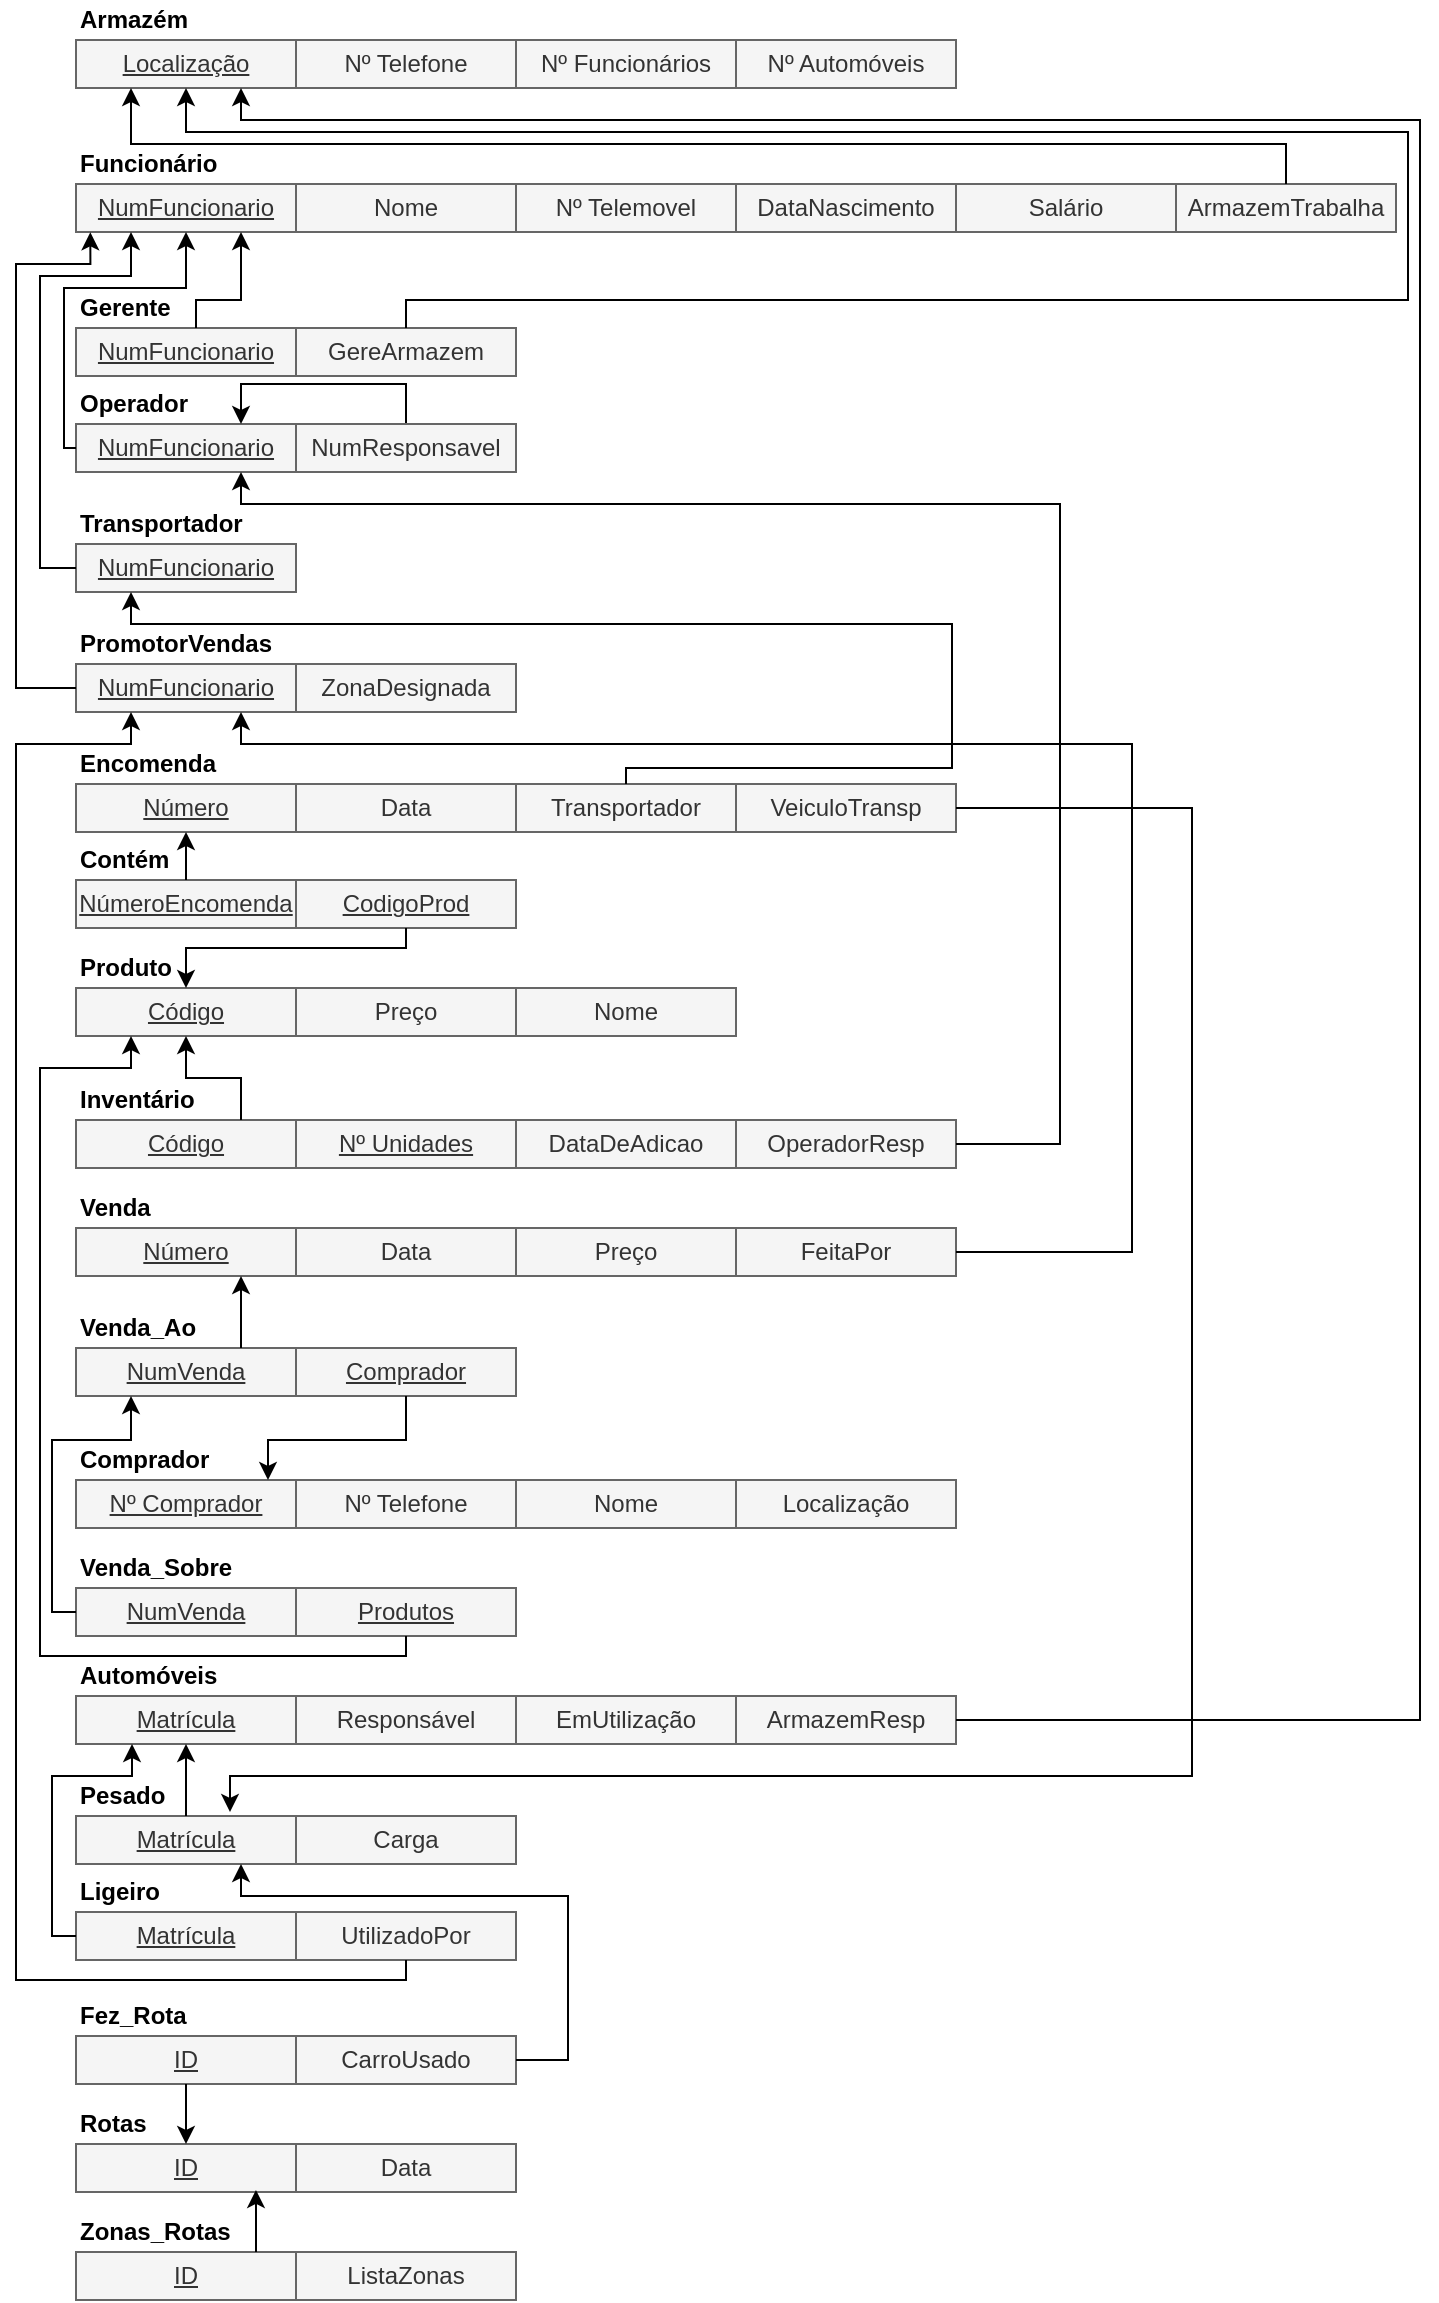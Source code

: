 <mxfile version="14.7.3" type="google"><diagram id="R2lEEEUBdFMjLlhIrx00" name="Page-1"><mxGraphModel dx="942" dy="621" grid="1" gridSize="6" guides="1" tooltips="1" connect="1" arrows="1" fold="1" page="0" pageScale="1" pageWidth="850" pageHeight="1100" math="0" shadow="0" extFonts="Permanent Marker^https://fonts.googleapis.com/css?family=Permanent+Marker"><root><mxCell id="0"/><mxCell id="1" parent="0"/><mxCell id="T2zX406SlojLIvsWIG-n-7" value="" style="group" parent="1" vertex="1" connectable="0"><mxGeometry x="96" y="864" width="440" height="44" as="geometry"/></mxCell><mxCell id="T2zX406SlojLIvsWIG-n-8" value="Matrícula" style="rounded=0;whiteSpace=wrap;html=1;fillColor=#f5f5f5;strokeColor=#666666;fontColor=#333333;fontStyle=4" parent="T2zX406SlojLIvsWIG-n-7" vertex="1"><mxGeometry y="20" width="110" height="24" as="geometry"/></mxCell><mxCell id="T2zX406SlojLIvsWIG-n-9" value="Responsável" style="rounded=0;whiteSpace=wrap;html=1;fillColor=#f5f5f5;strokeColor=#666666;fontColor=#333333;fontStyle=0" parent="T2zX406SlojLIvsWIG-n-7" vertex="1"><mxGeometry x="110" y="20" width="110" height="24" as="geometry"/></mxCell><mxCell id="T2zX406SlojLIvsWIG-n-10" value="EmUtilização" style="rounded=0;whiteSpace=wrap;html=1;fillColor=#f5f5f5;strokeColor=#666666;fontColor=#333333;" parent="T2zX406SlojLIvsWIG-n-7" vertex="1"><mxGeometry x="220" y="20" width="110" height="24" as="geometry"/></mxCell><mxCell id="T2zX406SlojLIvsWIG-n-12" value="Automóveis" style="text;html=1;align=left;verticalAlign=middle;resizable=0;points=[];autosize=1;strokeColor=none;fontStyle=1;labelPosition=center;verticalLabelPosition=middle;" parent="T2zX406SlojLIvsWIG-n-7" vertex="1"><mxGeometry y="-2" width="84" height="24" as="geometry"/></mxCell><mxCell id="QAeHnSGPJ7R-2arT-H4o-29" value="ArmazemResp" style="rounded=0;whiteSpace=wrap;html=1;fillColor=#f5f5f5;strokeColor=#666666;fontColor=#333333;" parent="T2zX406SlojLIvsWIG-n-7" vertex="1"><mxGeometry x="330" y="20" width="110" height="24" as="geometry"/></mxCell><mxCell id="T2zX406SlojLIvsWIG-n-13" value="" style="group" parent="1" vertex="1" connectable="0"><mxGeometry x="96" y="630" width="440" height="44" as="geometry"/></mxCell><mxCell id="T2zX406SlojLIvsWIG-n-14" value="Número" style="rounded=0;whiteSpace=wrap;html=1;fillColor=#f5f5f5;strokeColor=#666666;fontColor=#333333;fontStyle=4" parent="T2zX406SlojLIvsWIG-n-13" vertex="1"><mxGeometry y="20" width="110" height="24" as="geometry"/></mxCell><mxCell id="T2zX406SlojLIvsWIG-n-15" value="Data" style="rounded=0;whiteSpace=wrap;html=1;fillColor=#f5f5f5;strokeColor=#666666;fontColor=#333333;" parent="T2zX406SlojLIvsWIG-n-13" vertex="1"><mxGeometry x="110" y="20" width="110" height="24" as="geometry"/></mxCell><mxCell id="T2zX406SlojLIvsWIG-n-16" value="Preço" style="rounded=0;whiteSpace=wrap;html=1;fillColor=#f5f5f5;strokeColor=#666666;fontColor=#333333;" parent="T2zX406SlojLIvsWIG-n-13" vertex="1"><mxGeometry x="220" y="20" width="110" height="24" as="geometry"/></mxCell><mxCell id="T2zX406SlojLIvsWIG-n-18" value="Venda" style="text;html=1;align=left;verticalAlign=middle;resizable=0;points=[];autosize=1;strokeColor=none;fontStyle=1;labelPosition=center;verticalLabelPosition=middle;" parent="T2zX406SlojLIvsWIG-n-13" vertex="1"><mxGeometry y="-2" width="54" height="24" as="geometry"/></mxCell><mxCell id="QAeHnSGPJ7R-2arT-H4o-71" value="FeitaPor" style="rounded=0;whiteSpace=wrap;html=1;fillColor=#f5f5f5;strokeColor=#666666;fontColor=#333333;" parent="T2zX406SlojLIvsWIG-n-13" vertex="1"><mxGeometry x="330" y="20" width="110" height="24" as="geometry"/></mxCell><mxCell id="T2zX406SlojLIvsWIG-n-19" value="" style="group" parent="1" vertex="1" connectable="0"><mxGeometry x="96" y="756" width="440" height="44" as="geometry"/></mxCell><mxCell id="T2zX406SlojLIvsWIG-n-20" value="Nº Comprador" style="rounded=0;whiteSpace=wrap;html=1;fillColor=#f5f5f5;strokeColor=#666666;fontColor=#333333;fontStyle=4" parent="T2zX406SlojLIvsWIG-n-19" vertex="1"><mxGeometry y="20" width="110" height="24" as="geometry"/></mxCell><mxCell id="T2zX406SlojLIvsWIG-n-21" value="Nº Telefone" style="rounded=0;whiteSpace=wrap;html=1;fillColor=#f5f5f5;strokeColor=#666666;fontColor=#333333;" parent="T2zX406SlojLIvsWIG-n-19" vertex="1"><mxGeometry x="110" y="20" width="110" height="24" as="geometry"/></mxCell><mxCell id="T2zX406SlojLIvsWIG-n-22" value="Nome" style="rounded=0;whiteSpace=wrap;html=1;fillColor=#f5f5f5;strokeColor=#666666;fontColor=#333333;" parent="T2zX406SlojLIvsWIG-n-19" vertex="1"><mxGeometry x="220" y="20" width="110" height="24" as="geometry"/></mxCell><mxCell id="T2zX406SlojLIvsWIG-n-23" value="Localização" style="rounded=0;whiteSpace=wrap;html=1;fillColor=#f5f5f5;strokeColor=#666666;fontColor=#333333;" parent="T2zX406SlojLIvsWIG-n-19" vertex="1"><mxGeometry x="330" y="20" width="110" height="24" as="geometry"/></mxCell><mxCell id="T2zX406SlojLIvsWIG-n-24" value="Comprador" style="text;html=1;align=left;verticalAlign=middle;resizable=0;points=[];autosize=1;strokeColor=none;fontStyle=1;labelPosition=center;verticalLabelPosition=middle;" parent="T2zX406SlojLIvsWIG-n-19" vertex="1"><mxGeometry y="-2" width="78" height="24" as="geometry"/></mxCell><mxCell id="T2zX406SlojLIvsWIG-n-25" value="" style="group" parent="1" vertex="1" connectable="0"><mxGeometry x="96" y="510" width="440" height="44" as="geometry"/></mxCell><mxCell id="T2zX406SlojLIvsWIG-n-26" value="Código" style="rounded=0;whiteSpace=wrap;html=1;fillColor=#f5f5f5;strokeColor=#666666;fontColor=#333333;fontStyle=4" parent="T2zX406SlojLIvsWIG-n-25" vertex="1"><mxGeometry y="20" width="110" height="24" as="geometry"/></mxCell><mxCell id="T2zX406SlojLIvsWIG-n-27" value="Preço" style="rounded=0;whiteSpace=wrap;html=1;fillColor=#f5f5f5;strokeColor=#666666;fontColor=#333333;" parent="T2zX406SlojLIvsWIG-n-25" vertex="1"><mxGeometry x="110" y="20" width="110" height="24" as="geometry"/></mxCell><mxCell id="T2zX406SlojLIvsWIG-n-28" value="Nome" style="rounded=0;whiteSpace=wrap;html=1;fillColor=#f5f5f5;strokeColor=#666666;fontColor=#333333;" parent="T2zX406SlojLIvsWIG-n-25" vertex="1"><mxGeometry x="220" y="20" width="110" height="24" as="geometry"/></mxCell><mxCell id="T2zX406SlojLIvsWIG-n-30" value="Produto" style="text;html=1;align=left;verticalAlign=middle;resizable=0;points=[];autosize=1;strokeColor=none;fontStyle=1;labelPosition=center;verticalLabelPosition=middle;" parent="T2zX406SlojLIvsWIG-n-25" vertex="1"><mxGeometry y="-2" width="60" height="24" as="geometry"/></mxCell><mxCell id="T2zX406SlojLIvsWIG-n-31" value="" style="group" parent="1" vertex="1" connectable="0"><mxGeometry x="96" y="576" width="440" height="44" as="geometry"/></mxCell><mxCell id="T2zX406SlojLIvsWIG-n-32" value="Código" style="rounded=0;whiteSpace=wrap;html=1;fillColor=#f5f5f5;strokeColor=#666666;fontColor=#333333;fontStyle=4" parent="T2zX406SlojLIvsWIG-n-31" vertex="1"><mxGeometry y="20" width="110" height="24" as="geometry"/></mxCell><mxCell id="T2zX406SlojLIvsWIG-n-33" value="Nº Unidades" style="rounded=0;whiteSpace=wrap;html=1;fillColor=#f5f5f5;strokeColor=#666666;fontColor=#333333;fontStyle=4" parent="T2zX406SlojLIvsWIG-n-31" vertex="1"><mxGeometry x="110" y="20" width="110" height="24" as="geometry"/></mxCell><mxCell id="T2zX406SlojLIvsWIG-n-34" value="DataDeAdicao" style="rounded=0;whiteSpace=wrap;html=1;fillColor=#f5f5f5;strokeColor=#666666;fontColor=#333333;" parent="T2zX406SlojLIvsWIG-n-31" vertex="1"><mxGeometry x="220" y="20" width="110" height="24" as="geometry"/></mxCell><mxCell id="T2zX406SlojLIvsWIG-n-36" value="Inventário" style="text;html=1;align=left;verticalAlign=middle;resizable=0;points=[];autosize=1;strokeColor=none;fontStyle=1;labelPosition=center;verticalLabelPosition=middle;" parent="T2zX406SlojLIvsWIG-n-31" vertex="1"><mxGeometry y="-2" width="72" height="24" as="geometry"/></mxCell><mxCell id="QAeHnSGPJ7R-2arT-H4o-66" value="OperadorResp" style="rounded=0;whiteSpace=wrap;html=1;fillColor=#f5f5f5;strokeColor=#666666;fontColor=#333333;" parent="T2zX406SlojLIvsWIG-n-31" vertex="1"><mxGeometry x="330" y="20" width="110" height="24" as="geometry"/></mxCell><mxCell id="T2zX406SlojLIvsWIG-n-37" value="" style="group" parent="1" vertex="1" connectable="0"><mxGeometry x="96" y="408" width="440" height="44" as="geometry"/></mxCell><mxCell id="QAeHnSGPJ7R-2arT-H4o-102" value="" style="group" parent="T2zX406SlojLIvsWIG-n-37" vertex="1" connectable="0"><mxGeometry y="-2" width="440" height="46" as="geometry"/></mxCell><mxCell id="T2zX406SlojLIvsWIG-n-38" value="Número" style="rounded=0;whiteSpace=wrap;html=1;fillColor=#f5f5f5;strokeColor=#666666;fontColor=#333333;fontStyle=4" parent="QAeHnSGPJ7R-2arT-H4o-102" vertex="1"><mxGeometry y="22" width="110" height="24" as="geometry"/></mxCell><mxCell id="T2zX406SlojLIvsWIG-n-39" value="Data" style="rounded=0;whiteSpace=wrap;html=1;fillColor=#f5f5f5;strokeColor=#666666;fontColor=#333333;" parent="QAeHnSGPJ7R-2arT-H4o-102" vertex="1"><mxGeometry x="110" y="22" width="110" height="24" as="geometry"/></mxCell><mxCell id="T2zX406SlojLIvsWIG-n-42" value="Encomenda" style="text;html=1;align=left;verticalAlign=middle;resizable=0;points=[];autosize=1;strokeColor=none;fontStyle=1;labelPosition=center;verticalLabelPosition=middle;" parent="QAeHnSGPJ7R-2arT-H4o-102" vertex="1"><mxGeometry width="84" height="24" as="geometry"/></mxCell><mxCell id="QAeHnSGPJ7R-2arT-H4o-53" value="Transportador" style="rounded=0;whiteSpace=wrap;html=1;fillColor=#f5f5f5;strokeColor=#666666;fontColor=#333333;" parent="QAeHnSGPJ7R-2arT-H4o-102" vertex="1"><mxGeometry x="220" y="22" width="110" height="24" as="geometry"/></mxCell><mxCell id="QAeHnSGPJ7R-2arT-H4o-55" value="VeiculoTransp" style="rounded=0;whiteSpace=wrap;html=1;fillColor=#f5f5f5;strokeColor=#666666;fontColor=#333333;" parent="QAeHnSGPJ7R-2arT-H4o-102" vertex="1"><mxGeometry x="330" y="22" width="110" height="24" as="geometry"/></mxCell><mxCell id="T2zX406SlojLIvsWIG-n-43" value="" style="group" parent="1" vertex="1" connectable="0"><mxGeometry x="96" y="36" width="440" height="44" as="geometry"/></mxCell><mxCell id="T2zX406SlojLIvsWIG-n-44" value="Localização" style="rounded=0;whiteSpace=wrap;html=1;fillColor=#f5f5f5;strokeColor=#666666;fontColor=#333333;fontStyle=4" parent="T2zX406SlojLIvsWIG-n-43" vertex="1"><mxGeometry y="20" width="110" height="24" as="geometry"/></mxCell><mxCell id="T2zX406SlojLIvsWIG-n-45" value="Nº Telefone" style="rounded=0;whiteSpace=wrap;html=1;fillColor=#f5f5f5;strokeColor=#666666;fontColor=#333333;" parent="T2zX406SlojLIvsWIG-n-43" vertex="1"><mxGeometry x="110" y="20" width="110" height="24" as="geometry"/></mxCell><mxCell id="T2zX406SlojLIvsWIG-n-46" value="Nº Funcionários" style="rounded=0;whiteSpace=wrap;html=1;fillColor=#f5f5f5;strokeColor=#666666;fontColor=#333333;" parent="T2zX406SlojLIvsWIG-n-43" vertex="1"><mxGeometry x="220" y="20" width="110" height="24" as="geometry"/></mxCell><mxCell id="T2zX406SlojLIvsWIG-n-47" value="Nº Automóveis" style="rounded=0;whiteSpace=wrap;html=1;fillColor=#f5f5f5;strokeColor=#666666;fontColor=#333333;" parent="T2zX406SlojLIvsWIG-n-43" vertex="1"><mxGeometry x="330" y="20" width="110" height="24" as="geometry"/></mxCell><mxCell id="T2zX406SlojLIvsWIG-n-48" value="Armazém" style="text;html=1;align=left;verticalAlign=middle;resizable=0;points=[];autosize=1;strokeColor=none;fontStyle=1;labelPosition=center;verticalLabelPosition=middle;" parent="T2zX406SlojLIvsWIG-n-43" vertex="1"><mxGeometry width="70" height="20" as="geometry"/></mxCell><mxCell id="jeq7bKlrumtmGjqECj58-6" value="" style="group" parent="1" vertex="1" connectable="0"><mxGeometry x="96" y="1104" width="440" height="82" as="geometry"/></mxCell><mxCell id="QAeHnSGPJ7R-2arT-H4o-24" value="" style="group" parent="jeq7bKlrumtmGjqECj58-6" vertex="1" connectable="0"><mxGeometry y="-18" width="330" height="46" as="geometry"/></mxCell><mxCell id="T2zX406SlojLIvsWIG-n-50" value="ID" style="rounded=0;whiteSpace=wrap;html=1;fillColor=#f5f5f5;strokeColor=#666666;fontColor=#333333;fontStyle=4" parent="QAeHnSGPJ7R-2arT-H4o-24" vertex="1"><mxGeometry y="22" width="110" height="24" as="geometry"/></mxCell><mxCell id="T2zX406SlojLIvsWIG-n-51" value="Data" style="rounded=0;whiteSpace=wrap;html=1;fillColor=#f5f5f5;strokeColor=#666666;fontColor=#333333;" parent="QAeHnSGPJ7R-2arT-H4o-24" vertex="1"><mxGeometry x="110" y="22" width="110" height="24" as="geometry"/></mxCell><mxCell id="T2zX406SlojLIvsWIG-n-54" value="Rotas" style="text;html=1;align=left;verticalAlign=middle;resizable=0;points=[];autosize=1;strokeColor=none;fontStyle=1;labelPosition=center;verticalLabelPosition=middle;" parent="QAeHnSGPJ7R-2arT-H4o-24" vertex="1"><mxGeometry width="48" height="24" as="geometry"/></mxCell><mxCell id="jeq7bKlrumtmGjqECj58-7" value="ID" style="rounded=0;whiteSpace=wrap;html=1;fillColor=#f5f5f5;strokeColor=#666666;fontColor=#333333;fontStyle=4" parent="jeq7bKlrumtmGjqECj58-6" vertex="1"><mxGeometry y="58" width="110" height="24" as="geometry"/></mxCell><mxCell id="jeq7bKlrumtmGjqECj58-8" value="ListaZonas" style="rounded=0;whiteSpace=wrap;html=1;fillColor=#f5f5f5;strokeColor=#666666;fontColor=#333333;" parent="jeq7bKlrumtmGjqECj58-6" vertex="1"><mxGeometry x="110" y="58" width="110" height="24" as="geometry"/></mxCell><mxCell id="jeq7bKlrumtmGjqECj58-9" value="Zonas_Rotas" style="text;html=1;align=left;verticalAlign=middle;resizable=0;points=[];autosize=1;strokeColor=none;fontStyle=1;labelPosition=center;verticalLabelPosition=middle;" parent="jeq7bKlrumtmGjqECj58-6" vertex="1"><mxGeometry y="36" width="90" height="24" as="geometry"/></mxCell><mxCell id="QAeHnSGPJ7R-2arT-H4o-105" style="edgeStyle=orthogonalEdgeStyle;rounded=0;orthogonalLoop=1;jettySize=auto;html=1;entryX=0.818;entryY=0.958;entryDx=0;entryDy=0;entryPerimeter=0;" parent="jeq7bKlrumtmGjqECj58-6" source="jeq7bKlrumtmGjqECj58-7" edge="1" target="T2zX406SlojLIvsWIG-n-50"><mxGeometry relative="1" as="geometry"><mxPoint x="90" y="-8" as="targetPoint"/><Array as="points"><mxPoint x="90" y="38"/><mxPoint x="90" y="38"/></Array></mxGeometry></mxCell><mxCell id="QAeHnSGPJ7R-2arT-H4o-1" value="" style="group" parent="1" vertex="1" connectable="0"><mxGeometry x="96" y="180" width="440" height="44" as="geometry"/></mxCell><mxCell id="QAeHnSGPJ7R-2arT-H4o-2" value="NumFuncionario" style="rounded=0;whiteSpace=wrap;html=1;fillColor=#f5f5f5;strokeColor=#666666;fontColor=#333333;fontStyle=4" parent="QAeHnSGPJ7R-2arT-H4o-1" vertex="1"><mxGeometry y="20" width="110" height="24" as="geometry"/></mxCell><mxCell id="QAeHnSGPJ7R-2arT-H4o-4" value="Gerente" style="text;html=1;align=left;verticalAlign=middle;resizable=0;points=[];autosize=1;strokeColor=none;fontStyle=1;labelPosition=center;verticalLabelPosition=middle;" parent="QAeHnSGPJ7R-2arT-H4o-1" vertex="1"><mxGeometry y="-2" width="60" height="24" as="geometry"/></mxCell><mxCell id="QAeHnSGPJ7R-2arT-H4o-34" value="GereArmazem" style="rounded=0;whiteSpace=wrap;html=1;fillColor=#f5f5f5;strokeColor=#666666;fontColor=#333333;fontStyle=0" parent="QAeHnSGPJ7R-2arT-H4o-1" vertex="1"><mxGeometry x="110" y="20" width="110" height="24" as="geometry"/></mxCell><mxCell id="QAeHnSGPJ7R-2arT-H4o-5" value="" style="group" parent="1" vertex="1" connectable="0"><mxGeometry x="96" y="348" width="440" height="44" as="geometry"/></mxCell><mxCell id="QAeHnSGPJ7R-2arT-H4o-6" value="NumFuncionario" style="rounded=0;whiteSpace=wrap;html=1;fillColor=#f5f5f5;strokeColor=#666666;fontColor=#333333;fontStyle=4" parent="QAeHnSGPJ7R-2arT-H4o-5" vertex="1"><mxGeometry y="20" width="110" height="24" as="geometry"/></mxCell><mxCell id="QAeHnSGPJ7R-2arT-H4o-7" value="ZonaDesignada" style="rounded=0;whiteSpace=wrap;html=1;fillColor=#f5f5f5;strokeColor=#666666;fontColor=#333333;" parent="QAeHnSGPJ7R-2arT-H4o-5" vertex="1"><mxGeometry x="110" y="20" width="110" height="24" as="geometry"/></mxCell><mxCell id="QAeHnSGPJ7R-2arT-H4o-8" value="PromotorVendas" style="text;html=1;align=left;verticalAlign=middle;resizable=0;points=[];autosize=1;strokeColor=none;fontStyle=1;labelPosition=center;verticalLabelPosition=middle;" parent="QAeHnSGPJ7R-2arT-H4o-5" vertex="1"><mxGeometry y="-2" width="114" height="24" as="geometry"/></mxCell><mxCell id="QAeHnSGPJ7R-2arT-H4o-9" value="" style="group" parent="1" vertex="1" connectable="0"><mxGeometry x="96" y="288" width="440" height="44" as="geometry"/></mxCell><mxCell id="QAeHnSGPJ7R-2arT-H4o-10" value="NumFuncionario" style="rounded=0;whiteSpace=wrap;html=1;fillColor=#f5f5f5;strokeColor=#666666;fontColor=#333333;fontStyle=4" parent="QAeHnSGPJ7R-2arT-H4o-9" vertex="1"><mxGeometry y="20" width="110" height="24" as="geometry"/></mxCell><mxCell id="QAeHnSGPJ7R-2arT-H4o-11" value="Transportador" style="text;html=1;align=left;verticalAlign=middle;resizable=0;points=[];autosize=1;strokeColor=none;fontStyle=1;labelPosition=center;verticalLabelPosition=middle;" parent="QAeHnSGPJ7R-2arT-H4o-9" vertex="1"><mxGeometry y="-2" width="96" height="24" as="geometry"/></mxCell><mxCell id="QAeHnSGPJ7R-2arT-H4o-13" value="" style="group" parent="1" vertex="1" connectable="0"><mxGeometry x="96" y="228" width="440" height="44" as="geometry"/></mxCell><mxCell id="QAeHnSGPJ7R-2arT-H4o-14" value="NumFuncionario" style="rounded=0;whiteSpace=wrap;html=1;fillColor=#f5f5f5;strokeColor=#666666;fontColor=#333333;fontStyle=4" parent="QAeHnSGPJ7R-2arT-H4o-13" vertex="1"><mxGeometry y="20" width="110" height="24" as="geometry"/></mxCell><mxCell id="QAeHnSGPJ7R-2arT-H4o-15" value="Operador" style="text;html=1;align=left;verticalAlign=middle;resizable=0;points=[];autosize=1;strokeColor=none;fontStyle=1;labelPosition=center;verticalLabelPosition=middle;" parent="QAeHnSGPJ7R-2arT-H4o-13" vertex="1"><mxGeometry y="-2" width="72" height="24" as="geometry"/></mxCell><mxCell id="QAeHnSGPJ7R-2arT-H4o-50" style="edgeStyle=orthogonalEdgeStyle;rounded=0;orthogonalLoop=1;jettySize=auto;html=1;entryX=0.75;entryY=0;entryDx=0;entryDy=0;" parent="QAeHnSGPJ7R-2arT-H4o-13" source="QAeHnSGPJ7R-2arT-H4o-49" target="QAeHnSGPJ7R-2arT-H4o-14" edge="1"><mxGeometry relative="1" as="geometry"/></mxCell><mxCell id="QAeHnSGPJ7R-2arT-H4o-49" value="NumResponsavel" style="rounded=0;whiteSpace=wrap;html=1;fillColor=#f5f5f5;strokeColor=#666666;fontColor=#333333;fontStyle=0" parent="QAeHnSGPJ7R-2arT-H4o-13" vertex="1"><mxGeometry x="110" y="20" width="110" height="24" as="geometry"/></mxCell><mxCell id="QAeHnSGPJ7R-2arT-H4o-16" value="" style="group" parent="1" vertex="1" connectable="0"><mxGeometry x="96" y="972" width="440" height="44" as="geometry"/></mxCell><mxCell id="QAeHnSGPJ7R-2arT-H4o-17" value="Matrícula" style="rounded=0;whiteSpace=wrap;html=1;fillColor=#f5f5f5;strokeColor=#666666;fontColor=#333333;fontStyle=4" parent="QAeHnSGPJ7R-2arT-H4o-16" vertex="1"><mxGeometry y="20" width="110" height="24" as="geometry"/></mxCell><mxCell id="QAeHnSGPJ7R-2arT-H4o-18" value="Ligeiro" style="text;html=1;align=left;verticalAlign=middle;resizable=0;points=[];autosize=1;strokeColor=none;fontStyle=1;labelPosition=center;verticalLabelPosition=middle;" parent="QAeHnSGPJ7R-2arT-H4o-16" vertex="1"><mxGeometry y="-2" width="54" height="24" as="geometry"/></mxCell><mxCell id="QAeHnSGPJ7R-2arT-H4o-100" value="UtilizadoPor" style="rounded=0;whiteSpace=wrap;html=1;fillColor=#f5f5f5;strokeColor=#666666;fontColor=#333333;" parent="QAeHnSGPJ7R-2arT-H4o-16" vertex="1"><mxGeometry x="110" y="20" width="110" height="24" as="geometry"/></mxCell><mxCell id="QAeHnSGPJ7R-2arT-H4o-19" value="" style="group" parent="1" vertex="1" connectable="0"><mxGeometry x="96" y="924" width="440" height="44" as="geometry"/></mxCell><mxCell id="QAeHnSGPJ7R-2arT-H4o-20" value="Matrícula" style="rounded=0;whiteSpace=wrap;html=1;fillColor=#f5f5f5;strokeColor=#666666;fontColor=#333333;fontStyle=4" parent="QAeHnSGPJ7R-2arT-H4o-19" vertex="1"><mxGeometry y="20" width="110" height="24" as="geometry"/></mxCell><mxCell id="QAeHnSGPJ7R-2arT-H4o-21" value="Carga" style="rounded=0;whiteSpace=wrap;html=1;fillColor=#f5f5f5;strokeColor=#666666;fontColor=#333333;" parent="QAeHnSGPJ7R-2arT-H4o-19" vertex="1"><mxGeometry x="110" y="20" width="110" height="24" as="geometry"/></mxCell><mxCell id="QAeHnSGPJ7R-2arT-H4o-22" value="Pesado" style="text;html=1;align=left;verticalAlign=middle;resizable=0;points=[];autosize=1;strokeColor=none;fontStyle=1;labelPosition=center;verticalLabelPosition=middle;" parent="QAeHnSGPJ7R-2arT-H4o-19" vertex="1"><mxGeometry y="-2" width="60" height="24" as="geometry"/></mxCell><mxCell id="QAeHnSGPJ7R-2arT-H4o-26" value="" style="group" parent="1" vertex="1" connectable="0"><mxGeometry x="96" y="108" width="660" height="44" as="geometry"/></mxCell><mxCell id="jeq7bKlrumtmGjqECj58-5" value="" style="group" parent="QAeHnSGPJ7R-2arT-H4o-26" vertex="1" connectable="0"><mxGeometry width="550" height="44" as="geometry"/></mxCell><mxCell id="T2zX406SlojLIvsWIG-n-6" value="" style="group" parent="jeq7bKlrumtmGjqECj58-5" vertex="1" connectable="0"><mxGeometry width="440" height="44" as="geometry"/></mxCell><mxCell id="T2zX406SlojLIvsWIG-n-1" value="NumFuncionario" style="rounded=0;whiteSpace=wrap;html=1;fillColor=#f5f5f5;strokeColor=#666666;fontColor=#333333;fontStyle=4" parent="T2zX406SlojLIvsWIG-n-6" vertex="1"><mxGeometry y="20" width="110" height="24" as="geometry"/></mxCell><mxCell id="T2zX406SlojLIvsWIG-n-2" value="Nome" style="rounded=0;whiteSpace=wrap;html=1;fillColor=#f5f5f5;strokeColor=#666666;fontColor=#333333;" parent="T2zX406SlojLIvsWIG-n-6" vertex="1"><mxGeometry x="110" y="20" width="110" height="24" as="geometry"/></mxCell><mxCell id="T2zX406SlojLIvsWIG-n-3" value="Nº Telemovel" style="rounded=0;whiteSpace=wrap;html=1;fillColor=#f5f5f5;strokeColor=#666666;fontColor=#333333;" parent="T2zX406SlojLIvsWIG-n-6" vertex="1"><mxGeometry x="220" y="20" width="110" height="24" as="geometry"/></mxCell><mxCell id="T2zX406SlojLIvsWIG-n-4" value="DataNascimento" style="rounded=0;whiteSpace=wrap;html=1;fillColor=#f5f5f5;strokeColor=#666666;fontColor=#333333;" parent="T2zX406SlojLIvsWIG-n-6" vertex="1"><mxGeometry x="330" y="20" width="110" height="24" as="geometry"/></mxCell><mxCell id="T2zX406SlojLIvsWIG-n-5" value="Funcionário" style="text;html=1;align=left;verticalAlign=middle;resizable=0;points=[];autosize=1;strokeColor=none;fontStyle=1;labelPosition=center;verticalLabelPosition=middle;" parent="T2zX406SlojLIvsWIG-n-6" vertex="1"><mxGeometry y="-2" width="84" height="24" as="geometry"/></mxCell><mxCell id="jeq7bKlrumtmGjqECj58-4" value="Salário" style="rounded=0;whiteSpace=wrap;html=1;fillColor=#f5f5f5;strokeColor=#666666;fontColor=#333333;" parent="jeq7bKlrumtmGjqECj58-5" vertex="1"><mxGeometry x="440" y="20" width="110" height="24" as="geometry"/></mxCell><mxCell id="QAeHnSGPJ7R-2arT-H4o-25" value="ArmazemTrabalha" style="rounded=0;whiteSpace=wrap;html=1;fillColor=#f5f5f5;strokeColor=#666666;fontColor=#333333;" parent="QAeHnSGPJ7R-2arT-H4o-26" vertex="1"><mxGeometry x="550" y="20" width="110" height="24" as="geometry"/></mxCell><mxCell id="QAeHnSGPJ7R-2arT-H4o-30" style="edgeStyle=orthogonalEdgeStyle;rounded=0;orthogonalLoop=1;jettySize=auto;html=1;entryX=0.75;entryY=1;entryDx=0;entryDy=0;exitX=1;exitY=0.5;exitDx=0;exitDy=0;" parent="1" source="QAeHnSGPJ7R-2arT-H4o-29" target="T2zX406SlojLIvsWIG-n-44" edge="1"><mxGeometry relative="1" as="geometry"><Array as="points"><mxPoint x="768" y="896"/><mxPoint x="768" y="96"/><mxPoint x="179" y="96"/></Array></mxGeometry></mxCell><mxCell id="QAeHnSGPJ7R-2arT-H4o-37" style="edgeStyle=orthogonalEdgeStyle;rounded=0;orthogonalLoop=1;jettySize=auto;html=1;entryX=0.5;entryY=1;entryDx=0;entryDy=0;exitX=0.5;exitY=0;exitDx=0;exitDy=0;" parent="1" source="QAeHnSGPJ7R-2arT-H4o-34" target="T2zX406SlojLIvsWIG-n-44" edge="1"><mxGeometry relative="1" as="geometry"><Array as="points"><mxPoint x="261" y="186"/><mxPoint x="762" y="186"/><mxPoint x="762" y="102"/><mxPoint x="151" y="102"/></Array></mxGeometry></mxCell><mxCell id="QAeHnSGPJ7R-2arT-H4o-38" style="edgeStyle=orthogonalEdgeStyle;rounded=0;orthogonalLoop=1;jettySize=auto;html=1;entryX=0.25;entryY=1;entryDx=0;entryDy=0;" parent="1" source="QAeHnSGPJ7R-2arT-H4o-25" target="T2zX406SlojLIvsWIG-n-44" edge="1"><mxGeometry relative="1" as="geometry"><Array as="points"><mxPoint x="701" y="108"/><mxPoint x="124" y="108"/></Array></mxGeometry></mxCell><mxCell id="QAeHnSGPJ7R-2arT-H4o-44" style="edgeStyle=orthogonalEdgeStyle;rounded=0;orthogonalLoop=1;jettySize=auto;html=1;entryX=0.065;entryY=1.006;entryDx=0;entryDy=0;entryPerimeter=0;exitX=0;exitY=0.5;exitDx=0;exitDy=0;" parent="1" source="QAeHnSGPJ7R-2arT-H4o-6" target="T2zX406SlojLIvsWIG-n-1" edge="1"><mxGeometry relative="1" as="geometry"><Array as="points"><mxPoint x="66" y="380"/><mxPoint x="66" y="168"/><mxPoint x="103" y="168"/></Array></mxGeometry></mxCell><mxCell id="QAeHnSGPJ7R-2arT-H4o-45" style="edgeStyle=orthogonalEdgeStyle;rounded=0;orthogonalLoop=1;jettySize=auto;html=1;entryX=0.25;entryY=1;entryDx=0;entryDy=0;exitX=0;exitY=0.5;exitDx=0;exitDy=0;" parent="1" source="QAeHnSGPJ7R-2arT-H4o-10" target="T2zX406SlojLIvsWIG-n-1" edge="1"><mxGeometry relative="1" as="geometry"><Array as="points"><mxPoint x="78" y="320"/><mxPoint x="78" y="174"/><mxPoint x="123" y="174"/></Array></mxGeometry></mxCell><mxCell id="QAeHnSGPJ7R-2arT-H4o-46" style="edgeStyle=orthogonalEdgeStyle;rounded=0;orthogonalLoop=1;jettySize=auto;html=1;entryX=0.5;entryY=1;entryDx=0;entryDy=0;exitX=0;exitY=0.5;exitDx=0;exitDy=0;" parent="1" source="QAeHnSGPJ7R-2arT-H4o-14" target="T2zX406SlojLIvsWIG-n-1" edge="1"><mxGeometry relative="1" as="geometry"><Array as="points"><mxPoint x="90" y="260"/><mxPoint x="90" y="180"/><mxPoint x="151" y="180"/></Array></mxGeometry></mxCell><mxCell id="QAeHnSGPJ7R-2arT-H4o-48" style="edgeStyle=orthogonalEdgeStyle;rounded=0;orthogonalLoop=1;jettySize=auto;html=1;entryX=0.75;entryY=1;entryDx=0;entryDy=0;" parent="1" source="QAeHnSGPJ7R-2arT-H4o-2" target="T2zX406SlojLIvsWIG-n-1" edge="1"><mxGeometry relative="1" as="geometry"><Array as="points"><mxPoint x="156" y="186"/><mxPoint x="179" y="186"/></Array></mxGeometry></mxCell><mxCell id="QAeHnSGPJ7R-2arT-H4o-54" style="edgeStyle=orthogonalEdgeStyle;rounded=0;orthogonalLoop=1;jettySize=auto;html=1;entryX=0.25;entryY=1;entryDx=0;entryDy=0;exitX=0.5;exitY=0;exitDx=0;exitDy=0;" parent="1" source="QAeHnSGPJ7R-2arT-H4o-53" target="QAeHnSGPJ7R-2arT-H4o-10" edge="1"><mxGeometry relative="1" as="geometry"><Array as="points"><mxPoint x="371" y="420"/><mxPoint x="534" y="420"/><mxPoint x="534" y="348"/><mxPoint x="123" y="348"/></Array></mxGeometry></mxCell><mxCell id="QAeHnSGPJ7R-2arT-H4o-56" style="edgeStyle=orthogonalEdgeStyle;rounded=0;orthogonalLoop=1;jettySize=auto;html=1;exitX=1;exitY=0.5;exitDx=0;exitDy=0;" parent="1" source="QAeHnSGPJ7R-2arT-H4o-55" edge="1"><mxGeometry relative="1" as="geometry"><mxPoint x="173" y="942" as="targetPoint"/><Array as="points"><mxPoint x="654" y="440"/><mxPoint x="654" y="924"/><mxPoint x="173" y="924"/></Array></mxGeometry></mxCell><mxCell id="QAeHnSGPJ7R-2arT-H4o-57" value="" style="group" parent="1" vertex="1" connectable="0"><mxGeometry x="96" y="456" width="440" height="44" as="geometry"/></mxCell><mxCell id="QAeHnSGPJ7R-2arT-H4o-58" value="NúmeroEncomenda" style="rounded=0;whiteSpace=wrap;html=1;fillColor=#f5f5f5;strokeColor=#666666;fontColor=#333333;fontStyle=4" parent="QAeHnSGPJ7R-2arT-H4o-57" vertex="1"><mxGeometry y="20" width="110" height="24" as="geometry"/></mxCell><mxCell id="QAeHnSGPJ7R-2arT-H4o-59" value="CodigoProd" style="rounded=0;whiteSpace=wrap;html=1;fillColor=#f5f5f5;strokeColor=#666666;fontColor=#333333;fontStyle=4" parent="QAeHnSGPJ7R-2arT-H4o-57" vertex="1"><mxGeometry x="110" y="20" width="110" height="24" as="geometry"/></mxCell><mxCell id="QAeHnSGPJ7R-2arT-H4o-60" value="Contém" style="text;html=1;align=left;verticalAlign=middle;resizable=0;points=[];autosize=1;strokeColor=none;fontStyle=1;labelPosition=center;verticalLabelPosition=middle;" parent="QAeHnSGPJ7R-2arT-H4o-57" vertex="1"><mxGeometry y="-2" width="60" height="24" as="geometry"/></mxCell><mxCell id="QAeHnSGPJ7R-2arT-H4o-63" style="edgeStyle=orthogonalEdgeStyle;rounded=0;orthogonalLoop=1;jettySize=auto;html=1;entryX=0.5;entryY=1;entryDx=0;entryDy=0;" parent="1" source="QAeHnSGPJ7R-2arT-H4o-58" target="T2zX406SlojLIvsWIG-n-38" edge="1"><mxGeometry relative="1" as="geometry"/></mxCell><mxCell id="QAeHnSGPJ7R-2arT-H4o-64" style="edgeStyle=orthogonalEdgeStyle;rounded=0;orthogonalLoop=1;jettySize=auto;html=1;entryX=0.5;entryY=0;entryDx=0;entryDy=0;" parent="1" source="QAeHnSGPJ7R-2arT-H4o-59" target="T2zX406SlojLIvsWIG-n-26" edge="1"><mxGeometry relative="1" as="geometry"><Array as="points"><mxPoint x="261" y="510"/><mxPoint x="151" y="510"/></Array></mxGeometry></mxCell><mxCell id="QAeHnSGPJ7R-2arT-H4o-65" style="edgeStyle=orthogonalEdgeStyle;rounded=0;orthogonalLoop=1;jettySize=auto;html=1;entryX=0.5;entryY=1;entryDx=0;entryDy=0;exitX=0.75;exitY=0;exitDx=0;exitDy=0;" parent="1" source="T2zX406SlojLIvsWIG-n-32" target="T2zX406SlojLIvsWIG-n-26" edge="1"><mxGeometry relative="1" as="geometry"/></mxCell><mxCell id="QAeHnSGPJ7R-2arT-H4o-67" style="edgeStyle=orthogonalEdgeStyle;rounded=0;orthogonalLoop=1;jettySize=auto;html=1;entryX=0.75;entryY=1;entryDx=0;entryDy=0;" parent="1" source="QAeHnSGPJ7R-2arT-H4o-66" target="QAeHnSGPJ7R-2arT-H4o-14" edge="1"><mxGeometry relative="1" as="geometry"><Array as="points"><mxPoint x="588" y="608"/><mxPoint x="588" y="288"/><mxPoint x="179" y="288"/></Array></mxGeometry></mxCell><mxCell id="QAeHnSGPJ7R-2arT-H4o-72" style="edgeStyle=orthogonalEdgeStyle;rounded=0;orthogonalLoop=1;jettySize=auto;html=1;entryX=0.75;entryY=1;entryDx=0;entryDy=0;" parent="1" source="QAeHnSGPJ7R-2arT-H4o-71" target="QAeHnSGPJ7R-2arT-H4o-6" edge="1"><mxGeometry relative="1" as="geometry"><Array as="points"><mxPoint x="624" y="662"/><mxPoint x="624" y="408"/><mxPoint x="179" y="408"/></Array></mxGeometry></mxCell><mxCell id="QAeHnSGPJ7R-2arT-H4o-73" value="" style="group" parent="1" vertex="1" connectable="0"><mxGeometry x="96" y="690" width="440" height="44" as="geometry"/></mxCell><mxCell id="QAeHnSGPJ7R-2arT-H4o-74" value="NumVenda" style="rounded=0;whiteSpace=wrap;html=1;fillColor=#f5f5f5;strokeColor=#666666;fontColor=#333333;fontStyle=4" parent="QAeHnSGPJ7R-2arT-H4o-73" vertex="1"><mxGeometry y="20" width="110" height="24" as="geometry"/></mxCell><mxCell id="QAeHnSGPJ7R-2arT-H4o-75" value="Comprador" style="rounded=0;whiteSpace=wrap;html=1;fillColor=#f5f5f5;strokeColor=#666666;fontColor=#333333;fontStyle=4" parent="QAeHnSGPJ7R-2arT-H4o-73" vertex="1"><mxGeometry x="110" y="20" width="110" height="24" as="geometry"/></mxCell><mxCell id="QAeHnSGPJ7R-2arT-H4o-76" value="Venda_Ao" style="text;html=1;align=left;verticalAlign=middle;resizable=0;points=[];autosize=1;strokeColor=none;fontStyle=1;labelPosition=center;verticalLabelPosition=middle;" parent="QAeHnSGPJ7R-2arT-H4o-73" vertex="1"><mxGeometry y="-2" width="72" height="24" as="geometry"/></mxCell><mxCell id="QAeHnSGPJ7R-2arT-H4o-93" style="edgeStyle=orthogonalEdgeStyle;rounded=0;orthogonalLoop=1;jettySize=auto;html=1;" parent="1" source="QAeHnSGPJ7R-2arT-H4o-75" target="T2zX406SlojLIvsWIG-n-20" edge="1"><mxGeometry relative="1" as="geometry"><Array as="points"><mxPoint x="261" y="756"/><mxPoint x="192" y="756"/></Array></mxGeometry></mxCell><mxCell id="QAeHnSGPJ7R-2arT-H4o-94" value="" style="group" parent="1" vertex="1" connectable="0"><mxGeometry x="96" y="810" width="440" height="44" as="geometry"/></mxCell><mxCell id="QAeHnSGPJ7R-2arT-H4o-95" value="NumVenda" style="rounded=0;whiteSpace=wrap;html=1;fillColor=#f5f5f5;strokeColor=#666666;fontColor=#333333;fontStyle=4" parent="QAeHnSGPJ7R-2arT-H4o-94" vertex="1"><mxGeometry y="20" width="110" height="24" as="geometry"/></mxCell><mxCell id="QAeHnSGPJ7R-2arT-H4o-96" value="Produtos" style="rounded=0;whiteSpace=wrap;html=1;fillColor=#f5f5f5;strokeColor=#666666;fontColor=#333333;fontStyle=4" parent="QAeHnSGPJ7R-2arT-H4o-94" vertex="1"><mxGeometry x="110" y="20" width="110" height="24" as="geometry"/></mxCell><mxCell id="QAeHnSGPJ7R-2arT-H4o-97" value="Venda_Sobre" style="text;html=1;align=left;verticalAlign=middle;resizable=0;points=[];autosize=1;strokeColor=none;fontStyle=1;labelPosition=center;verticalLabelPosition=middle;" parent="QAeHnSGPJ7R-2arT-H4o-94" vertex="1"><mxGeometry y="-2" width="90" height="24" as="geometry"/></mxCell><mxCell id="QAeHnSGPJ7R-2arT-H4o-98" style="edgeStyle=orthogonalEdgeStyle;rounded=0;orthogonalLoop=1;jettySize=auto;html=1;entryX=0.25;entryY=1;entryDx=0;entryDy=0;" parent="1" source="QAeHnSGPJ7R-2arT-H4o-95" target="QAeHnSGPJ7R-2arT-H4o-74" edge="1"><mxGeometry relative="1" as="geometry"><Array as="points"><mxPoint x="84" y="842"/><mxPoint x="84" y="756"/><mxPoint x="123" y="756"/></Array></mxGeometry></mxCell><mxCell id="QAeHnSGPJ7R-2arT-H4o-99" style="edgeStyle=orthogonalEdgeStyle;rounded=0;orthogonalLoop=1;jettySize=auto;html=1;entryX=0.25;entryY=1;entryDx=0;entryDy=0;" parent="1" source="QAeHnSGPJ7R-2arT-H4o-96" target="T2zX406SlojLIvsWIG-n-26" edge="1"><mxGeometry relative="1" as="geometry"><Array as="points"><mxPoint x="261" y="864"/><mxPoint x="78" y="864"/><mxPoint x="78" y="570"/><mxPoint x="123" y="570"/></Array></mxGeometry></mxCell><mxCell id="QAeHnSGPJ7R-2arT-H4o-101" style="edgeStyle=orthogonalEdgeStyle;rounded=0;orthogonalLoop=1;jettySize=auto;html=1;entryX=0.25;entryY=1;entryDx=0;entryDy=0;" parent="1" source="QAeHnSGPJ7R-2arT-H4o-100" target="QAeHnSGPJ7R-2arT-H4o-6" edge="1"><mxGeometry relative="1" as="geometry"><mxPoint x="-42" y="552" as="targetPoint"/><Array as="points"><mxPoint x="261" y="1026"/><mxPoint x="66" y="1026"/><mxPoint x="66" y="408"/><mxPoint x="124" y="408"/></Array></mxGeometry></mxCell><mxCell id="QAeHnSGPJ7R-2arT-H4o-103" style="edgeStyle=orthogonalEdgeStyle;rounded=0;orthogonalLoop=1;jettySize=auto;html=1;entryX=0.25;entryY=1;entryDx=0;entryDy=0;exitX=0;exitY=0.5;exitDx=0;exitDy=0;" parent="1" source="QAeHnSGPJ7R-2arT-H4o-17" target="T2zX406SlojLIvsWIG-n-8" edge="1"><mxGeometry relative="1" as="geometry"><Array as="points"><mxPoint x="84" y="1004"/><mxPoint x="84" y="924"/><mxPoint x="124" y="924"/><mxPoint x="124" y="908"/></Array></mxGeometry></mxCell><mxCell id="QAeHnSGPJ7R-2arT-H4o-108" style="edgeStyle=orthogonalEdgeStyle;rounded=0;orthogonalLoop=1;jettySize=auto;html=1;entryX=0.75;entryY=1;entryDx=0;entryDy=0;" parent="1" source="QAeHnSGPJ7R-2arT-H4o-74" target="T2zX406SlojLIvsWIG-n-14" edge="1"><mxGeometry relative="1" as="geometry"><Array as="points"><mxPoint x="179" y="695"/></Array></mxGeometry></mxCell><mxCell id="QAeHnSGPJ7R-2arT-H4o-109" style="edgeStyle=orthogonalEdgeStyle;rounded=0;orthogonalLoop=1;jettySize=auto;html=1;entryX=0.5;entryY=1;entryDx=0;entryDy=0;" parent="1" source="QAeHnSGPJ7R-2arT-H4o-20" target="T2zX406SlojLIvsWIG-n-8" edge="1"><mxGeometry relative="1" as="geometry"><Array as="points"><mxPoint x="151" y="936"/><mxPoint x="151" y="936"/></Array></mxGeometry></mxCell><mxCell id="SslMF5GqtYa6NVOEHJuJ-1" value="" style="group" vertex="1" connectable="0" parent="1"><mxGeometry x="96" y="1032" width="330" height="46" as="geometry"/></mxCell><mxCell id="SslMF5GqtYa6NVOEHJuJ-2" value="ID" style="rounded=0;whiteSpace=wrap;html=1;fillColor=#f5f5f5;strokeColor=#666666;fontColor=#333333;fontStyle=4" vertex="1" parent="SslMF5GqtYa6NVOEHJuJ-1"><mxGeometry y="22" width="110" height="24" as="geometry"/></mxCell><mxCell id="SslMF5GqtYa6NVOEHJuJ-4" value="Fez_Rota" style="text;html=1;align=left;verticalAlign=middle;resizable=0;points=[];autosize=1;strokeColor=none;fontStyle=1;labelPosition=center;verticalLabelPosition=middle;" vertex="1" parent="SslMF5GqtYa6NVOEHJuJ-1"><mxGeometry width="66" height="24" as="geometry"/></mxCell><mxCell id="SslMF5GqtYa6NVOEHJuJ-5" value="CarroUsado" style="rounded=0;whiteSpace=wrap;html=1;fillColor=#f5f5f5;strokeColor=#666666;fontColor=#333333;" vertex="1" parent="SslMF5GqtYa6NVOEHJuJ-1"><mxGeometry x="110" y="22" width="110" height="24" as="geometry"/></mxCell><mxCell id="SslMF5GqtYa6NVOEHJuJ-6" style="edgeStyle=orthogonalEdgeStyle;rounded=0;orthogonalLoop=1;jettySize=auto;html=1;entryX=0.75;entryY=1;entryDx=0;entryDy=0;" edge="1" parent="1" source="SslMF5GqtYa6NVOEHJuJ-5" target="QAeHnSGPJ7R-2arT-H4o-20"><mxGeometry relative="1" as="geometry"><Array as="points"><mxPoint x="342" y="1066"/><mxPoint x="342" y="984"/><mxPoint x="179" y="984"/></Array></mxGeometry></mxCell><mxCell id="SslMF5GqtYa6NVOEHJuJ-7" style="edgeStyle=orthogonalEdgeStyle;rounded=0;orthogonalLoop=1;jettySize=auto;html=1;entryX=0.5;entryY=0;entryDx=0;entryDy=0;" edge="1" parent="1" source="SslMF5GqtYa6NVOEHJuJ-2" target="T2zX406SlojLIvsWIG-n-50"><mxGeometry relative="1" as="geometry"/></mxCell></root></mxGraphModel></diagram></mxfile>